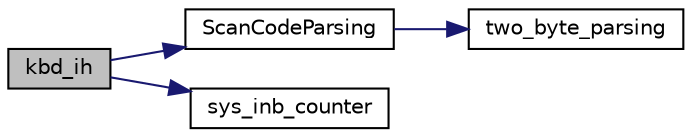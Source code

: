 digraph "kbd_ih"
{
 // LATEX_PDF_SIZE
  edge [fontname="Helvetica",fontsize="10",labelfontname="Helvetica",labelfontsize="10"];
  node [fontname="Helvetica",fontsize="10",shape=record];
  rankdir="LR";
  Node1 [label="kbd_ih",height=0.2,width=0.4,color="black", fillcolor="grey75", style="filled", fontcolor="black",tooltip="interrupt handler do teclado."];
  Node1 -> Node2 [color="midnightblue",fontsize="10",style="solid",fontname="Helvetica"];
  Node2 [label="ScanCodeParsing",height=0.2,width=0.4,color="black", fillcolor="white", style="filled",URL="$_keyboard_8c.html#acdaa1b1377347872b477e388b68ca5b9",tooltip="realiza o parsing do scancode e atualiza o array bytes e o valor make consoante o resultado."];
  Node2 -> Node3 [color="midnightblue",fontsize="10",style="solid",fontname="Helvetica"];
  Node3 [label="two_byte_parsing",height=0.2,width=0.4,color="black", fillcolor="white", style="filled",URL="$_keyboard_8c.html#a42cfa7db518258a2489229be601d9c83",tooltip="processa o pacote de dados quando estes tem dois bytes."];
  Node1 -> Node4 [color="midnightblue",fontsize="10",style="solid",fontname="Helvetica"];
  Node4 [label="sys_inb_counter",height=0.2,width=0.4,color="black", fillcolor="white", style="filled",URL="$_keyboard_8c.html#ab90540d6426b6c9c6d58c439cc5cc2d7",tooltip=" "];
}

